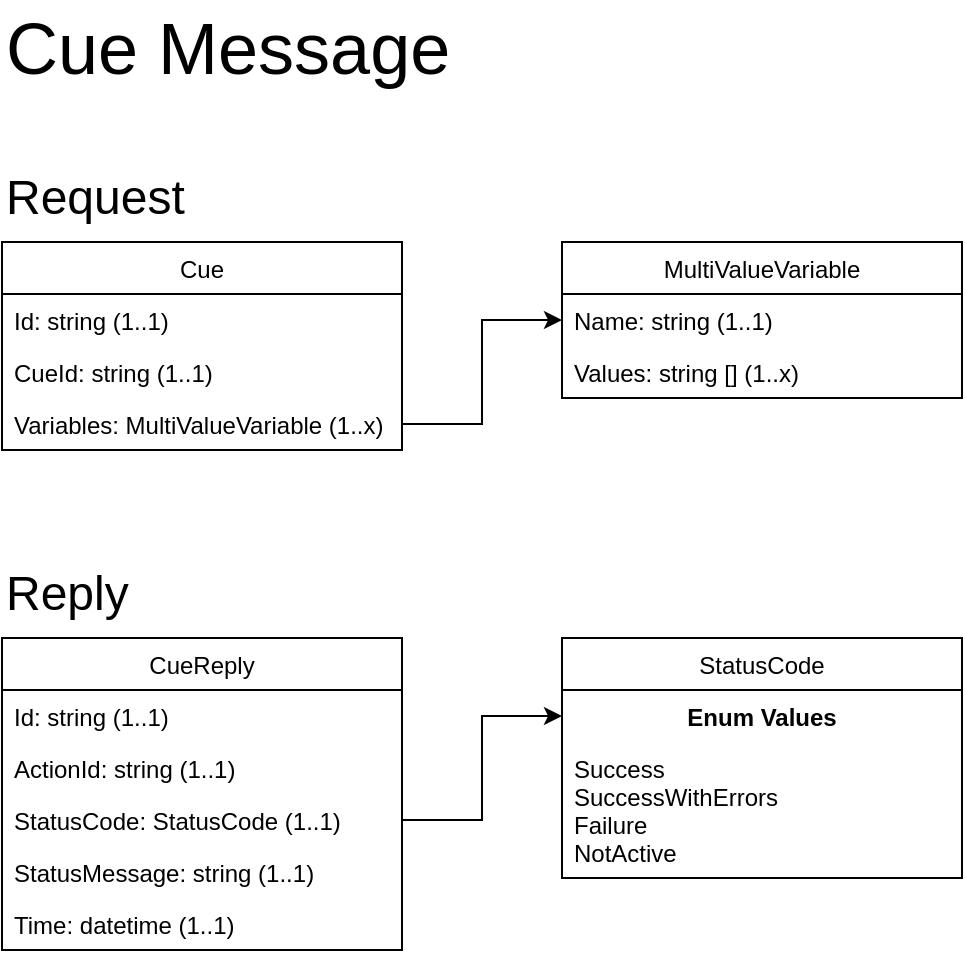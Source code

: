 <mxfile version="13.7.9" type="device"><diagram id="AkxBmRrZzfZbz5SE5UkC" name="Page-1"><mxGraphModel dx="1042" dy="680" grid="1" gridSize="10" guides="1" tooltips="1" connect="1" arrows="1" fold="1" page="1" pageScale="1" pageWidth="850" pageHeight="1100" math="0" shadow="0"><root><mxCell id="0"/><mxCell id="1" parent="0"/><mxCell id="SUuov7nSKwznnN1o6jp0-1" value="Cue" style="swimlane;fontStyle=0;childLayout=stackLayout;horizontal=1;startSize=26;fillColor=none;horizontalStack=0;resizeParent=1;resizeParentMax=0;resizeLast=0;collapsible=1;marginBottom=0;" parent="1" vertex="1"><mxGeometry x="40" y="161" width="200" height="104" as="geometry"/></mxCell><mxCell id="SUuov7nSKwznnN1o6jp0-2" value="Id: string (1..1)" style="text;strokeColor=none;fillColor=none;align=left;verticalAlign=top;spacingLeft=4;spacingRight=4;overflow=hidden;rotatable=0;points=[[0,0.5],[1,0.5]];portConstraint=eastwest;" parent="SUuov7nSKwznnN1o6jp0-1" vertex="1"><mxGeometry y="26" width="200" height="26" as="geometry"/></mxCell><mxCell id="SUuov7nSKwznnN1o6jp0-3" value="CueId: string (1..1)" style="text;strokeColor=none;fillColor=none;align=left;verticalAlign=top;spacingLeft=4;spacingRight=4;overflow=hidden;rotatable=0;points=[[0,0.5],[1,0.5]];portConstraint=eastwest;" parent="SUuov7nSKwznnN1o6jp0-1" vertex="1"><mxGeometry y="52" width="200" height="26" as="geometry"/></mxCell><mxCell id="SUuov7nSKwznnN1o6jp0-4" value="Variables: MultiValueVariable (1..x)&#10;&#10;" style="text;strokeColor=none;fillColor=none;align=left;verticalAlign=top;spacingLeft=4;spacingRight=4;overflow=hidden;rotatable=0;points=[[0,0.5],[1,0.5]];portConstraint=eastwest;" parent="SUuov7nSKwznnN1o6jp0-1" vertex="1"><mxGeometry y="78" width="200" height="26" as="geometry"/></mxCell><mxCell id="SUuov7nSKwznnN1o6jp0-5" value="MultiValueVariable" style="swimlane;fontStyle=0;childLayout=stackLayout;horizontal=1;startSize=26;fillColor=none;horizontalStack=0;resizeParent=1;resizeParentMax=0;resizeLast=0;collapsible=1;marginBottom=0;" parent="1" vertex="1"><mxGeometry x="320" y="161" width="200" height="78" as="geometry"/></mxCell><mxCell id="SUuov7nSKwznnN1o6jp0-6" value="Name: string (1..1)" style="text;strokeColor=none;fillColor=none;align=left;verticalAlign=top;spacingLeft=4;spacingRight=4;overflow=hidden;rotatable=0;points=[[0,0.5],[1,0.5]];portConstraint=eastwest;" parent="SUuov7nSKwznnN1o6jp0-5" vertex="1"><mxGeometry y="26" width="200" height="26" as="geometry"/></mxCell><mxCell id="SUuov7nSKwznnN1o6jp0-7" value="Values: string [] (1..x)" style="text;strokeColor=none;fillColor=none;align=left;verticalAlign=top;spacingLeft=4;spacingRight=4;overflow=hidden;rotatable=0;points=[[0,0.5],[1,0.5]];portConstraint=eastwest;" parent="SUuov7nSKwznnN1o6jp0-5" vertex="1"><mxGeometry y="52" width="200" height="26" as="geometry"/></mxCell><mxCell id="SUuov7nSKwznnN1o6jp0-9" style="edgeStyle=orthogonalEdgeStyle;rounded=0;html=1;exitX=1;exitY=0.5;exitDx=0;exitDy=0;entryX=0;entryY=0.5;entryDx=0;entryDy=0;jettySize=auto;orthogonalLoop=1;" parent="1" source="SUuov7nSKwznnN1o6jp0-4" target="SUuov7nSKwznnN1o6jp0-6" edge="1"><mxGeometry relative="1" as="geometry"/></mxCell><mxCell id="DFk9jOKZ2BRGiph2ipPs-1" value="&lt;font style=&quot;font-size: 24px&quot;&gt;Request&lt;/font&gt;" style="text;html=1;resizable=0;points=[];autosize=1;align=left;verticalAlign=top;spacingTop=-4;" parent="1" vertex="1"><mxGeometry x="40" y="122" width="100" height="20" as="geometry"/></mxCell><mxCell id="DFk9jOKZ2BRGiph2ipPs-2" value="&lt;font style=&quot;font-size: 36px&quot;&gt;Cue Message&lt;/font&gt;" style="text;html=1;resizable=0;points=[];autosize=1;align=left;verticalAlign=top;spacingTop=-4;" parent="1" vertex="1"><mxGeometry x="40" y="40" width="240" height="20" as="geometry"/></mxCell><mxCell id="DFk9jOKZ2BRGiph2ipPs-3" value="CueReply" style="swimlane;fontStyle=0;childLayout=stackLayout;horizontal=1;startSize=26;fillColor=none;horizontalStack=0;resizeParent=1;resizeParentMax=0;resizeLast=0;collapsible=1;marginBottom=0;" parent="1" vertex="1"><mxGeometry x="40" y="359" width="200" height="156" as="geometry"/></mxCell><mxCell id="DFk9jOKZ2BRGiph2ipPs-4" value="Id: string (1..1)" style="text;strokeColor=none;fillColor=none;align=left;verticalAlign=top;spacingLeft=4;spacingRight=4;overflow=hidden;rotatable=0;points=[[0,0.5],[1,0.5]];portConstraint=eastwest;" parent="DFk9jOKZ2BRGiph2ipPs-3" vertex="1"><mxGeometry y="26" width="200" height="26" as="geometry"/></mxCell><mxCell id="DFk9jOKZ2BRGiph2ipPs-5" value="ActionId: string (1..1)" style="text;strokeColor=none;fillColor=none;align=left;verticalAlign=top;spacingLeft=4;spacingRight=4;overflow=hidden;rotatable=0;points=[[0,0.5],[1,0.5]];portConstraint=eastwest;" parent="DFk9jOKZ2BRGiph2ipPs-3" vertex="1"><mxGeometry y="52" width="200" height="26" as="geometry"/></mxCell><mxCell id="vj5MGW91bS1zLWxyXRbW-2" value="StatusCode: StatusCode (1..1)" style="text;strokeColor=none;fillColor=none;align=left;verticalAlign=top;spacingLeft=4;spacingRight=4;overflow=hidden;rotatable=0;points=[[0,0.5],[1,0.5]];portConstraint=eastwest;" parent="DFk9jOKZ2BRGiph2ipPs-3" vertex="1"><mxGeometry y="78" width="200" height="26" as="geometry"/></mxCell><mxCell id="DFk9jOKZ2BRGiph2ipPs-12" value="StatusMessage: string (1..1)" style="text;strokeColor=none;fillColor=none;align=left;verticalAlign=top;spacingLeft=4;spacingRight=4;overflow=hidden;rotatable=0;points=[[0,0.5],[1,0.5]];portConstraint=eastwest;" parent="DFk9jOKZ2BRGiph2ipPs-3" vertex="1"><mxGeometry y="104" width="200" height="26" as="geometry"/></mxCell><mxCell id="DFk9jOKZ2BRGiph2ipPs-6" value="Time: datetime (1..1)&#10;&#10;" style="text;strokeColor=none;fillColor=none;align=left;verticalAlign=top;spacingLeft=4;spacingRight=4;overflow=hidden;rotatable=0;points=[[0,0.5],[1,0.5]];portConstraint=eastwest;" parent="DFk9jOKZ2BRGiph2ipPs-3" vertex="1"><mxGeometry y="130" width="200" height="26" as="geometry"/></mxCell><mxCell id="DFk9jOKZ2BRGiph2ipPs-11" value="&lt;font style=&quot;font-size: 24px&quot;&gt;Reply&lt;/font&gt;" style="text;html=1;resizable=0;points=[];autosize=1;align=left;verticalAlign=top;spacingTop=-4;" parent="1" vertex="1"><mxGeometry x="40" y="320" width="80" height="20" as="geometry"/></mxCell><mxCell id="Lxm8WoneM_nSAVAH0If6-1" value="StatusCode" style="swimlane;fontStyle=0;childLayout=stackLayout;horizontal=1;startSize=26;fillColor=none;horizontalStack=0;resizeParent=1;resizeParentMax=0;resizeLast=0;collapsible=1;marginBottom=0;" parent="1" vertex="1"><mxGeometry x="320" y="359" width="200" height="120" as="geometry"/></mxCell><mxCell id="Lxm8WoneM_nSAVAH0If6-5" value="Enum Values" style="text;align=center;fontStyle=1;verticalAlign=middle;spacingLeft=3;spacingRight=3;strokeColor=none;rotatable=0;points=[[0,0.5],[1,0.5]];portConstraint=eastwest;" parent="Lxm8WoneM_nSAVAH0If6-1" vertex="1"><mxGeometry y="26" width="200" height="26" as="geometry"/></mxCell><mxCell id="Lxm8WoneM_nSAVAH0If6-2" value="Success&#10;SuccessWithErrors&#10;Failure&#10;NotActive&#10;" style="text;strokeColor=none;fillColor=none;align=left;verticalAlign=top;spacingLeft=4;spacingRight=4;overflow=hidden;rotatable=0;points=[[0,0.5],[1,0.5]];portConstraint=eastwest;" parent="Lxm8WoneM_nSAVAH0If6-1" vertex="1"><mxGeometry y="52" width="200" height="68" as="geometry"/></mxCell><mxCell id="Lxm8WoneM_nSAVAH0If6-6" style="edgeStyle=orthogonalEdgeStyle;rounded=0;html=1;entryX=0;entryY=0.5;entryDx=0;entryDy=0;jettySize=auto;orthogonalLoop=1;" parent="1" source="vj5MGW91bS1zLWxyXRbW-2" target="Lxm8WoneM_nSAVAH0If6-5" edge="1"><mxGeometry relative="1" as="geometry"/></mxCell></root></mxGraphModel></diagram></mxfile>